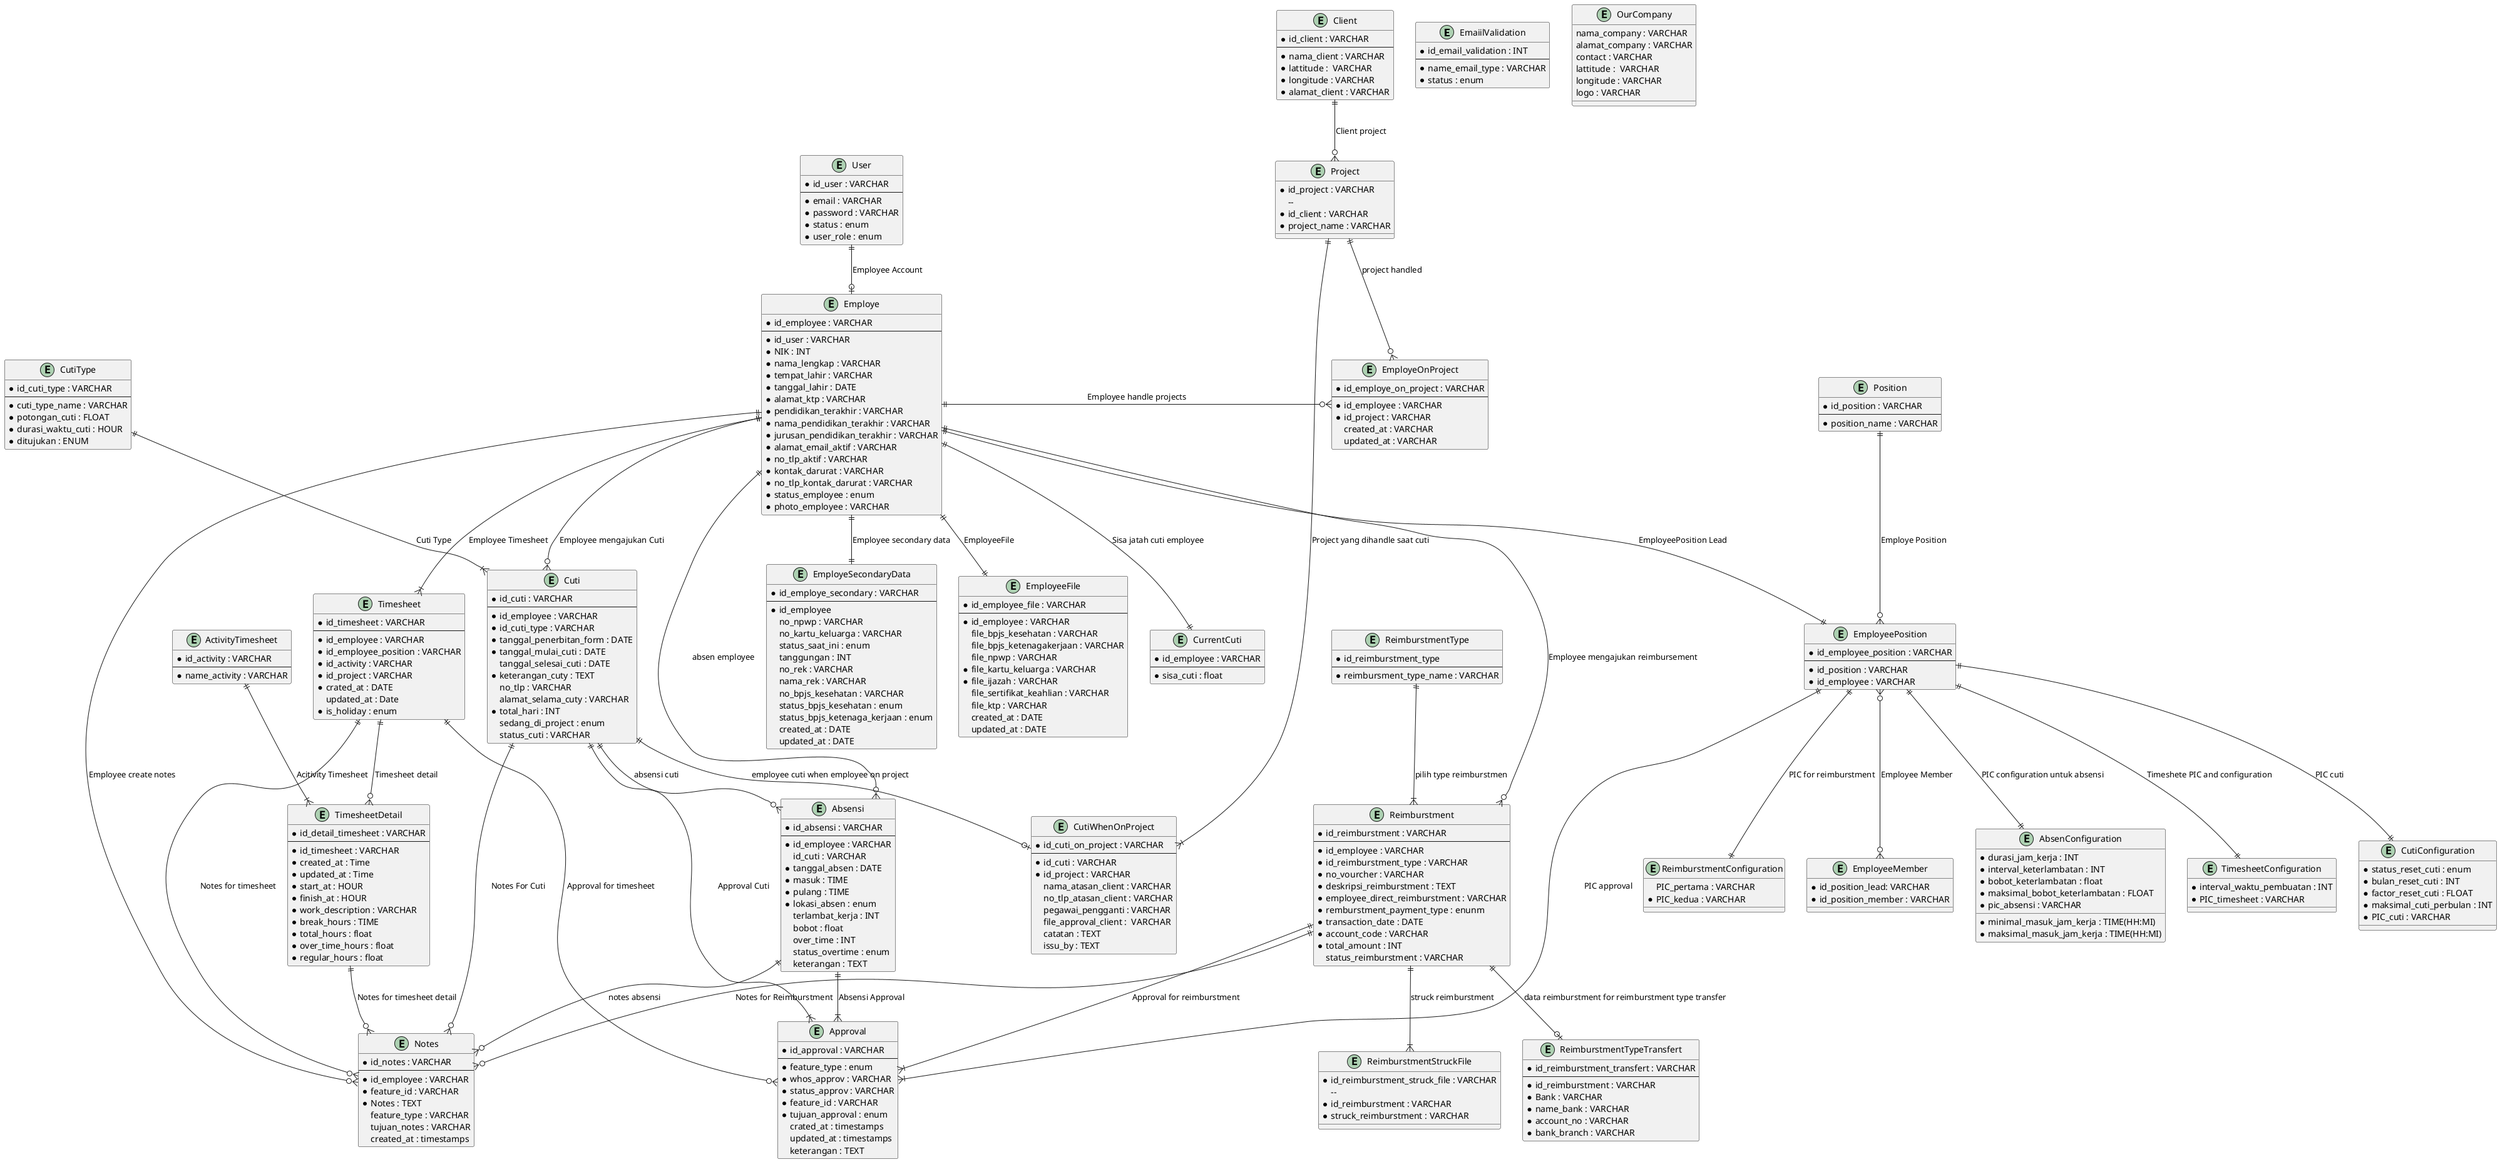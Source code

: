 @startuml ess
    entity EmaiilValidation {
        * id_email_validation : INT
        --
        * name_email_type : VARCHAR
        * status : enum
    }
    entity User {
        * id_user : VARCHAR
        --
        * email : VARCHAR
        * password : VARCHAR
        * status : enum
        * user_role : enum
    }
    entity OurCompany {
        nama_company : VARCHAR
        alamat_company : VARCHAR
        contact : VARCHAR
        lattitude :  VARCHAR
        longitude : VARCHAR
        logo : VARCHAR
    }
    entity Employe {
        * id_employee : VARCHAR
        --
        * id_user : VARCHAR
        * NIK : INT
        * nama_lengkap : VARCHAR
        * tempat_lahir : VARCHAR
        * tanggal_lahir : DATE
        * alamat_ktp : VARCHAR
        * pendidikan_terakhir : VARCHAR
        * nama_pendidikan_terakhir : VARCHAR
        * jurusan_pendidikan_terakhir : VARCHAR
        * alamat_email_aktif : VARCHAR
        * no_tlp_aktif : VARCHAR
        * kontak_darurat : VARCHAR
        * no_tlp_kontak_darurat : VARCHAR
        * status_employee : enum 
        * photo_employee : VARCHAR
    }
    entity EmployeSecondaryData {
        * id_employe_secondary : VARCHAR
        --
        * id_employee
        no_npwp : VARCHAR
        no_kartu_keluarga : VARCHAR
        status_saat_ini : enum
        tanggungan : INT
        no_rek : VARCHAR
        nama_rek : VARCHAR
        no_bpjs_kesehatan : VARCHAR
        status_bpjs_kesehatan : enum
        status_bpjs_ketenaga_kerjaan : enum
        created_at : DATE
        updated_at : DATE
    }
    entity EmployeeFile {
        * id_employee_file : VARCHAR
        --
        * id_employee : VARCHAR
        file_bpjs_kesehatan : VARCHAR
        file_bpjs_ketenagakerjaan : VARCHAR
        file_npwp : VARCHAR
        * file_kartu_keluarga : VARCHAR
        * file_ijazah : VARCHAR
        file_sertifikat_keahlian : VARCHAR
        file_ktp : VARCHAR
        created_at : DATE
        updated_at : DATE
    }
    entity Position {
        * id_position : VARCHAR
        --
        * position_name : VARCHAR
    }
    entity EmployeePosition{
        * id_employee_position : VARCHAR
        --
        * id_position : VARCHAR
        * id_employee : VARCHAR
    }
    entity EmployeeMember {
        * id_position_lead: VARCHAR
        * id_position_member : VARCHAR
    }
    entity CurrentCuti {
        * id_employee : VARCHAR
        --
        * sisa_cuti : float
    }
    entity Client {
        * id_client : VARCHAR
        --
        * nama_client : VARCHAR
        * lattitude :  VARCHAR
        * longitude : VARCHAR
        * alamat_client : VARCHAR
    }
    entity Project {
        * id_project : VARCHAR
        -- 
        * id_client : VARCHAR
        * project_name : VARCHAR
    }
    entity EmployeOnProject {
        * id_employe_on_project : VARCHAR
        --
        * id_employee : VARCHAR
        * id_project : VARCHAR
        created_at : VARCHAR
        updated_at : VARCHAR
    }
    entity AbsenConfiguration {
        * minimal_masuk_jam_kerja : TIME(HH:MI)
        * maksimal_masuk_jam_kerja : TIME(HH:MI)
        * durasi_jam_kerja : INT
        * interval_keterlambatan : INT
        * bobot_keterlambatan : float
        * maksimal_bobot_keterlambatan : FLOAT
        * pic_absensi : VARCHAR
    }
    entity Absensi {
        * id_absensi : VARCHAR
        --
        * id_employee : VARCHAR
        id_cuti : VARCHAR
        * tanggal_absen : DATE
        * masuk : TIME
        * pulang : TIME
        * lokasi_absen : enum
        terlambat_kerja : INT
        bobot : float
        over_time : INT
        status_overtime : enum
        keterangan : TEXT
    }
    entity Approval {
        * id_approval : VARCHAR
        --
        * feature_type : enum
        * whos_approv : VARCHAR
        * status_approv : VARCHAR
        * feature_id : VARCHAR
        * tujuan_approval : enum
        crated_at : timestamps
        updated_at : timestamps
        keterangan : TEXT
    }
    entity Notes {
        * id_notes : VARCHAR
        --
        * id_employee : VARCHAR
        * feature_id : VARCHAR
        * Notes : TEXT
        feature_type : VARCHAR
        tujuan_notes : VARCHAR
        created_at : timestamps
    }
    entity TimesheetConfiguration {
        * interval_waktu_pembuatan : INT
        * PIC_timesheet : VARCHAR
    }
    entity Timesheet{
        * id_timesheet : VARCHAR
        --
        * id_employee : VARCHAR
        * id_employee_position : VARCHAR
        * id_activity : VARCHAR
        * id_project : VARCHAR
        * crated_at : DATE
        updated_at : Date
        * is_holiday : enum
    }
    entity ActivityTimesheet {
        * id_activity : VARCHAR
        --
        * name_activity : VARCHAR
    }
    entity TimesheetDetail {
        * id_detail_timesheet : VARCHAR
        --
        * id_timesheet : VARCHAR
        * created_at : Time
        * updated_at : Time
        * start_at : HOUR
        * finish_at : HOUR
        * work_description : VARCHAR
        * break_hours : TIME
        * total_hours : float
        * over_time_hours : float
        * regular_hours : float
    }
    entity CutiConfiguration {
        * status_reset_cuti : enum
        * bulan_reset_cuti : INT
        * factor_reset_cuti : FLOAT
        * maksimal_cuti_perbulan : INT
        * PIC_cuti : VARCHAR
    }
    entity CutiType {
        * id_cuti_type : VARCHAR
        --
        * cuti_type_name : VARCHAR
        * potongan_cuti : FLOAT
        * durasi_waktu_cuti : HOUR
        * ditujukan : ENUM
    }
    entity Cuti {
        * id_cuti : VARCHAR
        --
        * id_employee : VARCHAR
        * id_cuti_type : VARCHAR
        * tanggal_penerbitan_form : DATE
        * tanggal_mulai_cuti : DATE
        tanggal_selesai_cuti : DATE
        * keterangan_cuty : TEXT
        no_tlp : VARCHAR
         alamat_selama_cuty : VARCHAR
        * total_hari : INT
        sedang_di_project : enum
        status_cuti : VARCHAR
    }
    entity CutiWhenOnProject {
        * id_cuti_on_project : VARCHAR
        --
        * id_cuti : VARCHAR
        * id_project : VARCHAR
         nama_atasan_client : VARCHAR
        no_tlp_atasan_client : VARCHAR
        pegawai_pengganti : VARCHAR
        file_approval_client :  VARCHAR
        catatan : TEXT
        issu_by : TEXT
    }
    entity ReimburstmentConfiguration {
        PIC_pertama : VARCHAR
        * PIC_kedua : VARCHAR
    }
    entity ReimburstmentType {
        * id_reimburstment_type 
        --
        * reimbursment_type_name : VARCHAR
    }
    entity Reimburstment {
        * id_reimburstment : VARCHAR
        --
        * id_employee : VARCHAR
        * id_reimburstment_type : VARCHAR
        * no_vourcher : VARCHAR
        * deskripsi_reimburstment : TEXT
        * employee_direct_reimburstment : VARCHAR
        * remburstment_payment_type : enunm   
        * transaction_date : DATE
        * account_code : VARCHAR
        * total_amount : INT
        status_reimburstment : VARCHAR
    }
    entity ReimburstmentTypeTransfert {
        * id_reimburstment_transfert : VARCHAR
        --
        * id_reimburstment : VARCHAR
        * Bank : VARCHAR
        * name_bank : VARCHAR
        * account_no : VARCHAR
        * bank_branch : VARCHAR
    }
    entity ReimburstmentStruckFile {
        * id_reimburstment_struck_file : VARCHAR
        -- 
        * id_reimburstment : VARCHAR
        * struck_reimburstment : VARCHAR
    }

    ' entity StatusApprovReimburstment {
    '     * id_status_reimburstment : VARCHAR
    '     --
    '     * status_approv_lead : enum
    '     * date_approval_lead : DATE
    '     * approval_for_coo : enum
    '     status_approval_coo : enum
    '     date_approval_coo : DATE
    '     * status_approval_hr : enum
    '     * date_approval_hr : DATE
    '     * status_approval_finance : enum
    '     * date_approval_finance : DATE
    '     * status_receipt : enum
    '     * date_receipt : DATE
    ' }

    


User ||--o| Employe :  Employee Account
Employe ||--|| EmployeSecondaryData : Employee secondary data
Employe ||--|| EmployeeFile : EmployeeFile
Position ||--o{ EmployeePosition : Employe Position
Employe ||--|| EmployeePosition : EmployeePosition Lead
EmployeePosition }o--o{ EmployeeMember : Employee Member
Employe ||--o{ Absensi : absen employee
Client ||--o{ Project : Client project
Project ||--o{ EmployeOnProject : project handled
Employe ||-o{ EmployeOnProject : Employee handle projects
EmployeePosition ||--|{ Approval : PIC approval
EmployeePosition ||--|| AbsenConfiguration : PIC configuration untuk absensi
Absensi ||--|{ Approval : Absensi Approval
Employe ||--o{ Notes : Employee create notes
Absensi ||--o{ Notes : notes absensi
Employe ||--|| CurrentCuti : Sisa jatah cuti employee
Employe ||--o{ Cuti : Employee mengajukan Cuti
Cuti ||--o{ Absensi : absensi cuti
EmployeePosition ||--|| TimesheetConfiguration : Timeshete PIC and configuration
Timesheet ||--o{ TimesheetDetail : Timesheet detail
ActivityTimesheet ||--|{ TimesheetDetail : Acitivity Timesheet
Timesheet ||--o{ Approval : Approval for timesheet
Timesheet ||--o{ Notes : Notes for timesheet
TimesheetDetail ||--o{ Notes : Notes for timesheet detail
EmployeePosition ||--|| CutiConfiguration : PIC cuti
Employe ||--|{ Timesheet : Employee Timesheet
CutiType ||--|{ Cuti : Cuti Type
Cuti ||--|{ Approval : Approval Cuti
Cuti ||--o{ Notes : Notes For Cuti
Cuti ||--o| CutiWhenOnProject : employee cuti when employee on project
Project ||--|{ CutiWhenOnProject : Project yang dihandle saat cuti
EmployeePosition ||--|| ReimburstmentConfiguration : PIC for reimburstment
ReimburstmentType ||--|{ Reimburstment : pilih type reimburstmen
Employe ||--o{ Reimburstment : Employee mengajukan reimbursement
Reimburstment ||--o| ReimburstmentTypeTransfert : data reimburstment for reimburstment type transfer
Reimburstment ||--o{ Notes : Notes for Reimburstment
Reimburstment ||-|{ Approval : Approval for reimburstment
Reimburstment ||--|{ ReimburstmentStruckFile : struck reimburstment

' Employe ||--|{ Timesheet : Employee Timesheet
' ActivityTimesheet ||--|{ TimesheetDetail : Timesheet Activity
' Project ||--|{ TimesheetDetail : Project in timesheet
' Timesheet ||--|{ TimesheetDetail : Detail Timesheet
' Employe ||--|{ Reimburstment : submit reimbursment
' Reimburstment ||--|{ StatusApprovReimburstment : Approval Reimburstment

@enduml